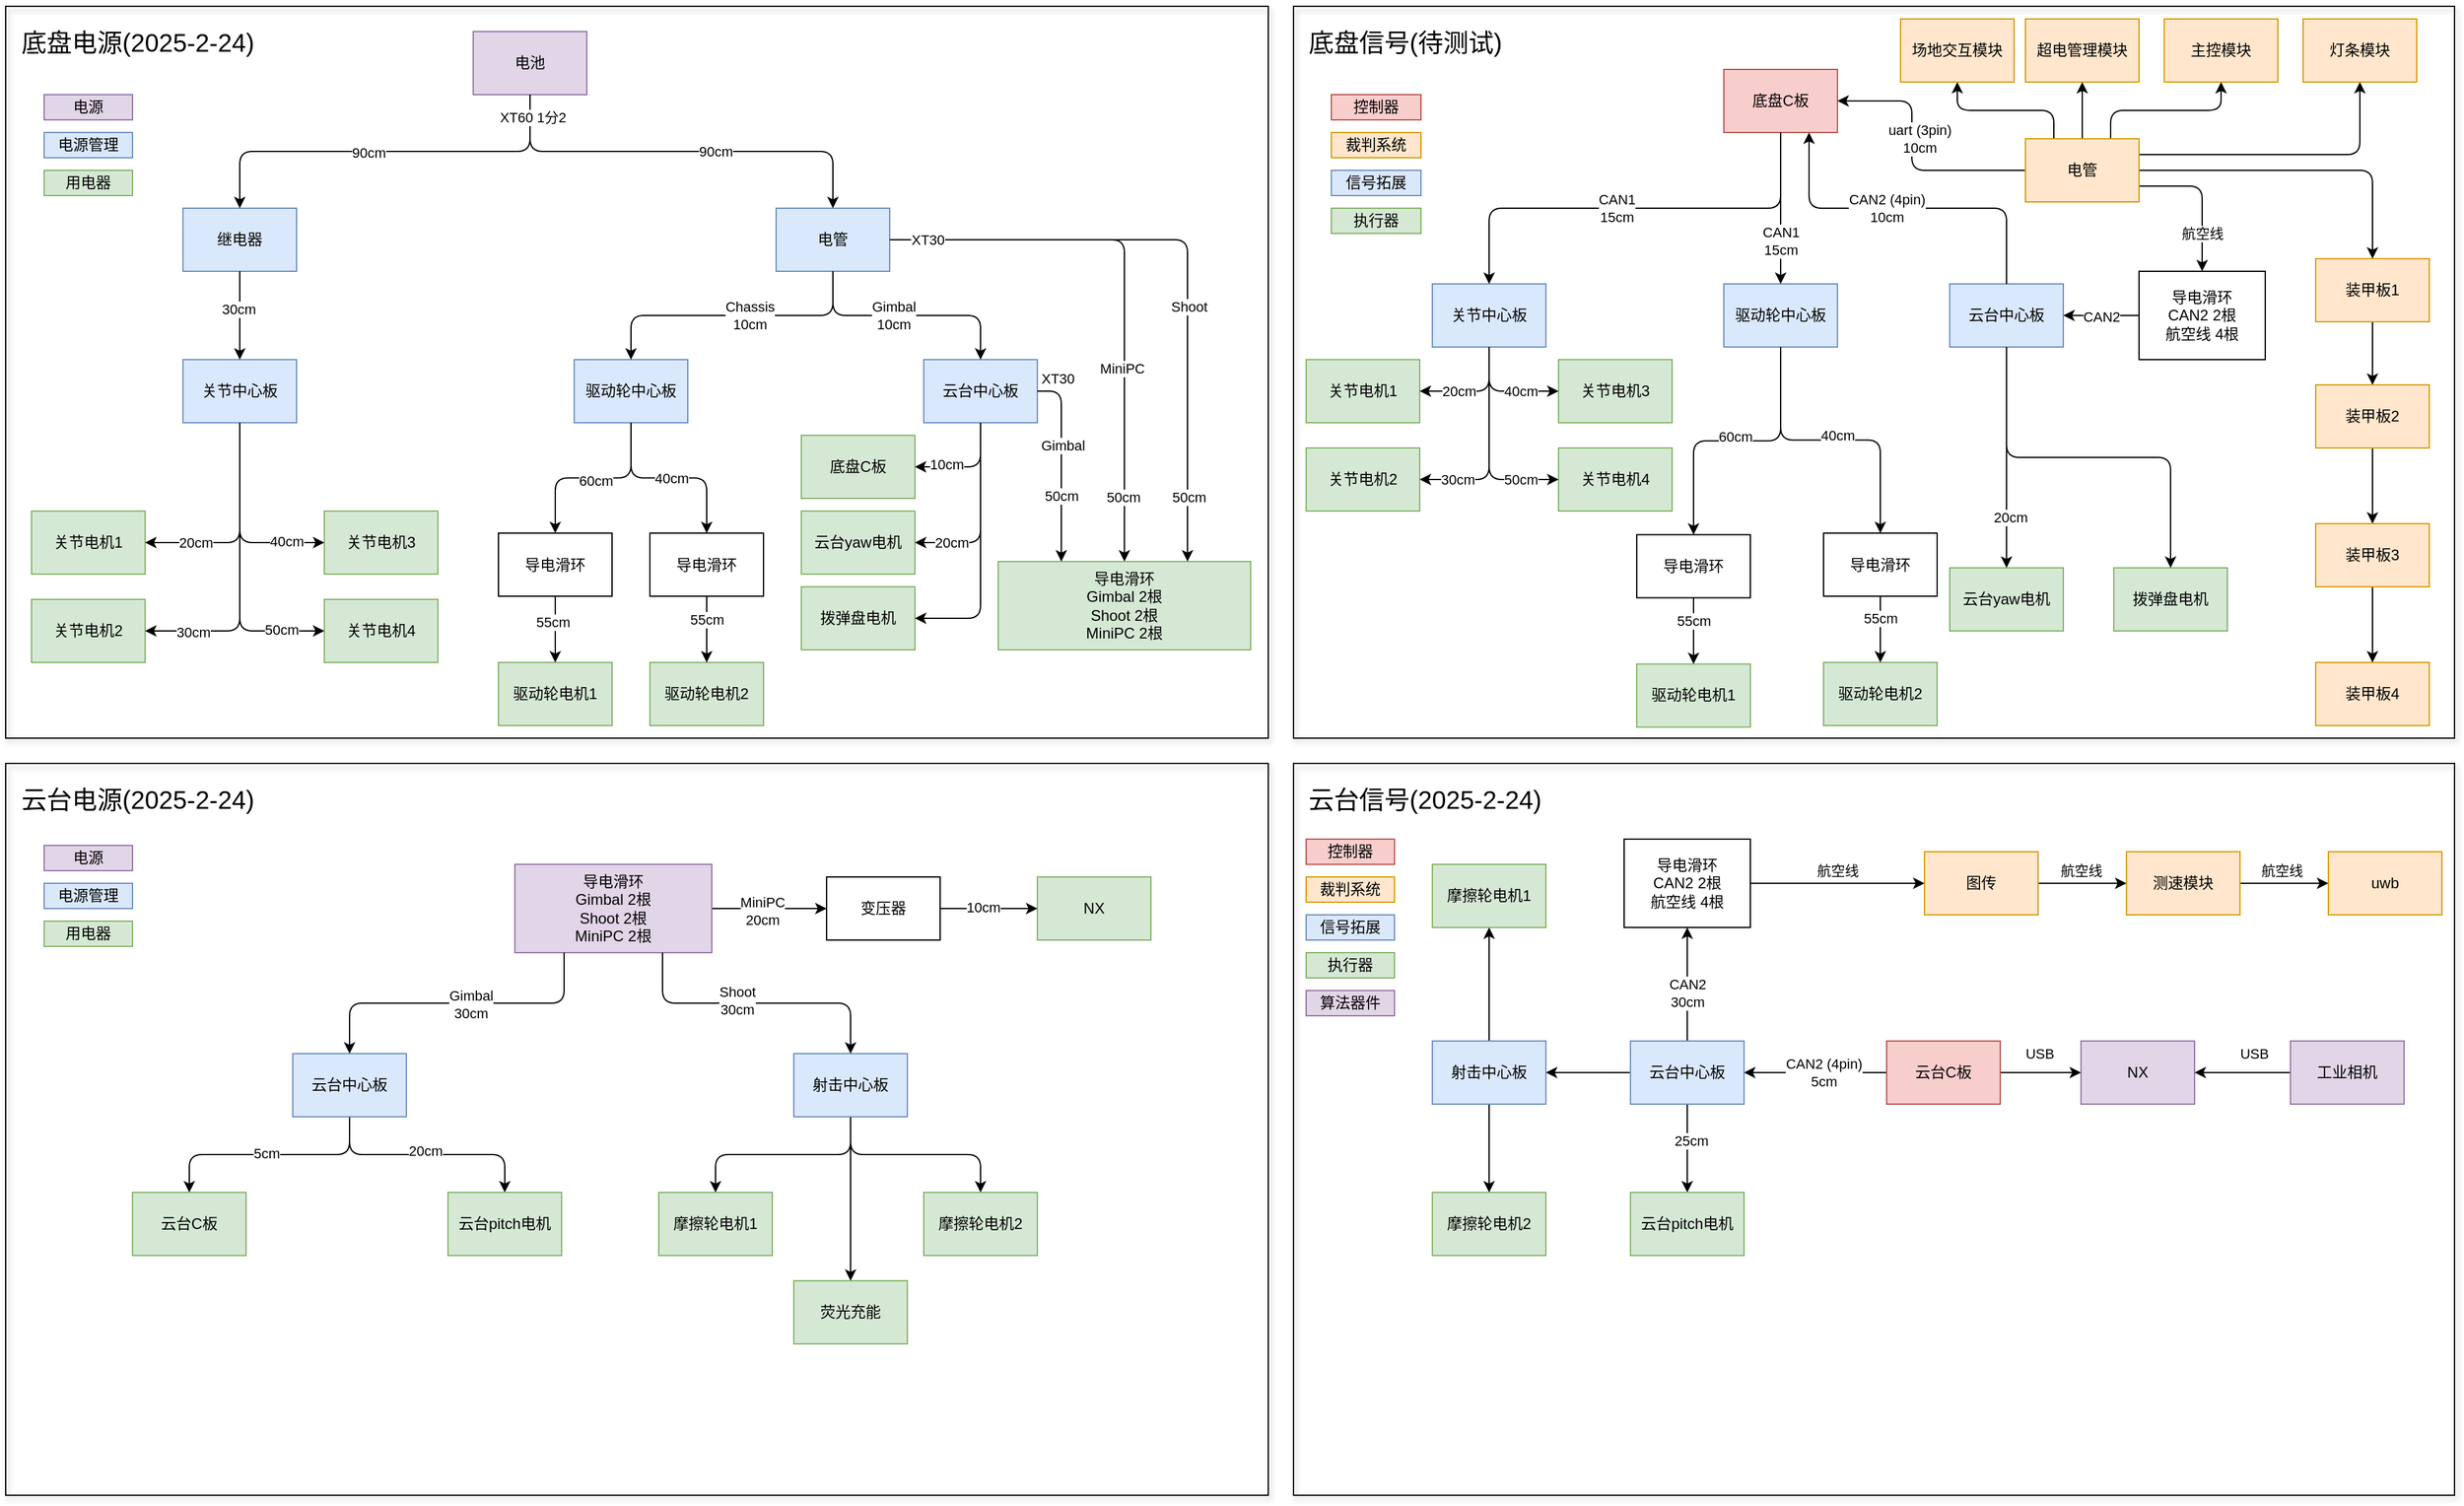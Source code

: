 <mxfile>
    <diagram id="yh5MF3q4cRe4A--OJmBd" name="第 1 页">
        <mxGraphModel dx="2412" dy="1230" grid="1" gridSize="10" guides="1" tooltips="1" connect="1" arrows="1" fold="1" page="1" pageScale="1" pageWidth="827" pageHeight="1169" math="0" shadow="0">
            <root>
                <mxCell id="0"/>
                <mxCell id="1" parent="0"/>
                <mxCell id="14" value="底盘电源(2025-2-24)" style="rounded=0;whiteSpace=wrap;html=1;fillColor=none;align=left;verticalAlign=top;fontSize=20;spacingLeft=10;spacingTop=10;shadow=1;glass=0;" vertex="1" parent="1">
                    <mxGeometry x="9.5" y="10" width="1000.5" height="580" as="geometry"/>
                </mxCell>
                <mxCell id="2" value="电池" style="rounded=0;whiteSpace=wrap;html=1;fillColor=#e1d5e7;strokeColor=#9673a6;" parent="1" vertex="1">
                    <mxGeometry x="380" y="30" width="90" height="50" as="geometry"/>
                </mxCell>
                <mxCell id="3" value="继电器" style="rounded=0;whiteSpace=wrap;html=1;fillColor=#dae8fc;strokeColor=#6c8ebf;" parent="1" vertex="1">
                    <mxGeometry x="150" y="170" width="90" height="50" as="geometry"/>
                </mxCell>
                <mxCell id="88" style="edgeStyle=orthogonalEdgeStyle;html=1;exitX=1;exitY=0.5;exitDx=0;exitDy=0;entryX=0.5;entryY=0;entryDx=0;entryDy=0;" edge="1" parent="1" source="4" target="15">
                    <mxGeometry relative="1" as="geometry"/>
                </mxCell>
                <mxCell id="89" value="MiniPC" style="edgeLabel;html=1;align=center;verticalAlign=middle;resizable=0;points=[];" vertex="1" connectable="0" parent="88">
                    <mxGeometry x="0.307" y="-2" relative="1" as="geometry">
                        <mxPoint as="offset"/>
                    </mxGeometry>
                </mxCell>
                <mxCell id="212" value="50cm" style="edgeLabel;html=1;align=center;verticalAlign=middle;resizable=0;points=[];" vertex="1" connectable="0" parent="88">
                    <mxGeometry x="0.496" y="-1" relative="1" as="geometry">
                        <mxPoint y="60" as="offset"/>
                    </mxGeometry>
                </mxCell>
                <mxCell id="4" value="电管" style="rounded=0;whiteSpace=wrap;html=1;fillColor=#dae8fc;strokeColor=#6c8ebf;" parent="1" vertex="1">
                    <mxGeometry x="620" y="170" width="90" height="50" as="geometry"/>
                </mxCell>
                <mxCell id="5" value="&lt;div style=&quot;text-align: center;&quot;&gt;&lt;span style=&quot;background-color: transparent; text-align: start;&quot;&gt;&lt;font color=&quot;#000000&quot;&gt;关节&lt;/font&gt;&lt;/span&gt;&lt;span style=&quot;background-color: transparent; text-wrap: nowrap; font-family: monospace; font-size: 0px; text-align: start;&quot;&gt;%3CmxGraphModel%3E%3Croot%3E%3CmxCell%20id%3D%220%22%2F%3E%3CmxCell%20id%3D%221%22%20parent%3D%220%22%2F%3E%3CmxCell%20id%3D%222%22%20value%3D%22%E7%BB%A7%E7%94%B5%E5%99%A8%22%20style%3D%22rounded%3D0%3BwhiteSpace%3Dwrap%3Bhtml%3D1%3B%22%20vertex%3D%221%22%20parent%3D%221%22%3E%3CmxGeometry%20x%3D%22155%22%20y%3D%22260%22%20width%3D%2290%22%20height%3D%2250%22%20as%3D%22geometry%22%2F%3E%3C%2FmxCell%3E%3C%2Froot%3E%3C%2FmxGraphModel%3E&lt;/span&gt;&lt;span style=&quot;background-color: transparent;&quot;&gt;中心板&lt;/span&gt;&lt;/div&gt;" style="rounded=0;whiteSpace=wrap;html=1;fillColor=#dae8fc;strokeColor=#6c8ebf;" parent="1" vertex="1">
                    <mxGeometry x="150" y="290" width="90" height="50" as="geometry"/>
                </mxCell>
                <mxCell id="6" value="&lt;div style=&quot;text-align: center;&quot;&gt;&lt;span style=&quot;background-color: transparent; text-align: start;&quot;&gt;&lt;font color=&quot;#000000&quot;&gt;驱动轮&lt;/font&gt;&lt;/span&gt;&lt;span style=&quot;background-color: transparent; text-wrap: nowrap; font-family: monospace; font-size: 0px; text-align: start;&quot;&gt;%3CmxGraphModel%3E%3Croot%3E%3CmxCell%20id%3D%220%22%2F%3E%3CmxCell%20id%3D%221%22%20parent%3D%220%22%2F%3E%3CmxCell%20id%3D%222%22%20value%3D%22%E7%BB%A7%E7%94%B5%E5%99%A8%22%20style%3D%22rounded%3D0%3BwhiteSpace%3Dwrap%3Bhtml%3D1%3B%22%20vertex%3D%221%22%20parent%3D%221%22%3E%3CmxGeometry%20x%3D%22155%22%20y%3D%22260%22%20width%3D%2290%22%20height%3D%2250%22%20as%3D%22geometry%22%2F%3E%3C%2FmxCell%3E%3C%2Froot%3E%3C%2FmxGraphModel%3E&lt;/span&gt;&lt;span style=&quot;background-color: transparent;&quot;&gt;中心板&lt;/span&gt;&lt;/div&gt;" style="rounded=0;whiteSpace=wrap;html=1;fillColor=#dae8fc;strokeColor=#6c8ebf;" parent="1" vertex="1">
                    <mxGeometry x="460" y="290" width="90" height="50" as="geometry"/>
                </mxCell>
                <mxCell id="7" value="&lt;div style=&quot;text-align: center;&quot;&gt;&lt;span style=&quot;background-color: transparent; text-align: start;&quot;&gt;&lt;font color=&quot;#000000&quot;&gt;云台&lt;/font&gt;&lt;/span&gt;&lt;span style=&quot;background-color: transparent; text-wrap: nowrap; font-family: monospace; font-size: 0px; text-align: start;&quot;&gt;%3CmxGraphModel%3E%3Croot%3E%3CmxCell%20id%3D%220%22%2F%3E%3CmxCell%20id%3D%221%22%20parent%3D%220%22%2F%3E%3CmxCell%20id%3D%222%22%20value%3D%22%E7%BB%A7%E7%94%B5%E5%99%A8%22%20style%3D%22rounded%3D0%3BwhiteSpace%3Dwrap%3Bhtml%3D1%3B%22%20vertex%3D%221%22%20parent%3D%221%22%3E%3CmxGeometry%20x%3D%22155%22%20y%3D%22260%22%20width%3D%2290%22%20height%3D%2250%22%20as%3D%22geometry%22%2F%3E%3C%2FmxCell%3E%3C%2Froot%3E%3C%2FmxGraphModel%&lt;/span&gt;&lt;span style=&quot;background-color: transparent;&quot;&gt;中心板&lt;/span&gt;&lt;/div&gt;" style="rounded=0;whiteSpace=wrap;html=1;fillColor=#dae8fc;strokeColor=#6c8ebf;" parent="1" vertex="1">
                    <mxGeometry x="737" y="290" width="90" height="50" as="geometry"/>
                </mxCell>
                <mxCell id="8" value="关节电机1" style="rounded=0;whiteSpace=wrap;html=1;fillColor=#d5e8d4;strokeColor=#82b366;" parent="1" vertex="1">
                    <mxGeometry x="30" y="410" width="90" height="50" as="geometry"/>
                </mxCell>
                <mxCell id="9" value="关节电机2" style="rounded=0;whiteSpace=wrap;html=1;fillColor=#d5e8d4;strokeColor=#82b366;" parent="1" vertex="1">
                    <mxGeometry x="30" y="480" width="90" height="50" as="geometry"/>
                </mxCell>
                <mxCell id="10" value="关节电机3" style="rounded=0;whiteSpace=wrap;html=1;fillColor=#d5e8d4;strokeColor=#82b366;" parent="1" vertex="1">
                    <mxGeometry x="262" y="410" width="90" height="50" as="geometry"/>
                </mxCell>
                <mxCell id="11" value="关节电机4" style="rounded=0;whiteSpace=wrap;html=1;fillColor=#d5e8d4;strokeColor=#82b366;" parent="1" vertex="1">
                    <mxGeometry x="262" y="480" width="90" height="50" as="geometry"/>
                </mxCell>
                <mxCell id="12" value="驱动轮电机1" style="rounded=0;whiteSpace=wrap;html=1;fillColor=#d5e8d4;strokeColor=#82b366;" parent="1" vertex="1">
                    <mxGeometry x="400" y="530" width="90" height="50" as="geometry"/>
                </mxCell>
                <mxCell id="13" value="驱动轮电机2" style="rounded=0;whiteSpace=wrap;html=1;fillColor=#d5e8d4;strokeColor=#82b366;" parent="1" vertex="1">
                    <mxGeometry x="520" y="530" width="90" height="50" as="geometry"/>
                </mxCell>
                <mxCell id="15" value="&lt;span style=&quot;color: rgb(0, 0, 0);&quot;&gt;导电滑环&lt;/span&gt;&lt;div style=&quot;scrollbar-color: light-dark(#e2e2e2, #4b4b4b)&lt;br/&gt;&#x9;&#x9;&#x9;&#x9;&#x9;light-dark(#fbfbfb, var(--dark-panel-color));&quot;&gt;Gimbal 2根&lt;/div&gt;&lt;div style=&quot;scrollbar-color: light-dark(#e2e2e2, #4b4b4b)&lt;br/&gt;&#x9;&#x9;&#x9;&#x9;&#x9;light-dark(#fbfbfb, var(--dark-panel-color));&quot;&gt;Shoot 2根&lt;/div&gt;&lt;div style=&quot;scrollbar-color: light-dark(#e2e2e2, #4b4b4b)&lt;br/&gt;&#x9;&#x9;&#x9;&#x9;&#x9;light-dark(#fbfbfb, var(--dark-panel-color));&quot;&gt;MiniPC 2根&lt;/div&gt;" style="rounded=0;whiteSpace=wrap;html=1;fillColor=#d5e8d4;strokeColor=#82b366;" vertex="1" parent="1">
                    <mxGeometry x="796" y="450" width="200" height="70" as="geometry"/>
                </mxCell>
                <mxCell id="16" value="拨弹盘电机" style="rounded=0;whiteSpace=wrap;html=1;fillColor=#d5e8d4;strokeColor=#82b366;" vertex="1" parent="1">
                    <mxGeometry x="640" y="470" width="90" height="50" as="geometry"/>
                </mxCell>
                <mxCell id="17" value="云台yaw电机" style="rounded=0;whiteSpace=wrap;html=1;fillColor=#d5e8d4;strokeColor=#82b366;" vertex="1" parent="1">
                    <mxGeometry x="640" y="410" width="90" height="50" as="geometry"/>
                </mxCell>
                <mxCell id="18" value="" style="endArrow=classic;html=1;exitX=0.5;exitY=1;exitDx=0;exitDy=0;entryX=0.5;entryY=0;entryDx=0;entryDy=0;edgeStyle=orthogonalEdgeStyle;" edge="1" parent="1" source="2" target="3">
                    <mxGeometry width="50" height="50" relative="1" as="geometry">
                        <mxPoint x="-10" y="250" as="sourcePoint"/>
                        <mxPoint x="40" y="200" as="targetPoint"/>
                    </mxGeometry>
                </mxCell>
                <mxCell id="209" value="90cm" style="edgeLabel;html=1;align=center;verticalAlign=middle;resizable=0;points=[];" vertex="1" connectable="0" parent="18">
                    <mxGeometry x="0.081" y="1" relative="1" as="geometry">
                        <mxPoint as="offset"/>
                    </mxGeometry>
                </mxCell>
                <mxCell id="19" value="" style="endArrow=classic;html=1;exitX=0.5;exitY=1;exitDx=0;exitDy=0;entryX=0.5;entryY=0;entryDx=0;entryDy=0;edgeStyle=orthogonalEdgeStyle;" edge="1" parent="1" source="2" target="4">
                    <mxGeometry width="50" height="50" relative="1" as="geometry">
                        <mxPoint x="407" y="115" as="sourcePoint"/>
                        <mxPoint x="335" y="150" as="targetPoint"/>
                    </mxGeometry>
                </mxCell>
                <mxCell id="188" value="XT60 1分2" style="edgeLabel;html=1;align=center;verticalAlign=middle;resizable=0;points=[];" vertex="1" connectable="0" parent="19">
                    <mxGeometry x="-0.894" y="2" relative="1" as="geometry">
                        <mxPoint as="offset"/>
                    </mxGeometry>
                </mxCell>
                <mxCell id="208" value="90cm" style="edgeLabel;html=1;align=center;verticalAlign=middle;resizable=0;points=[];" vertex="1" connectable="0" parent="19">
                    <mxGeometry x="0.163" relative="1" as="geometry">
                        <mxPoint as="offset"/>
                    </mxGeometry>
                </mxCell>
                <mxCell id="22" value="" style="endArrow=classic;html=1;exitX=0.5;exitY=1;exitDx=0;exitDy=0;" edge="1" parent="1" source="3" target="5">
                    <mxGeometry width="50" height="50" relative="1" as="geometry">
                        <mxPoint x="230" y="290" as="sourcePoint"/>
                        <mxPoint x="280" y="240" as="targetPoint"/>
                    </mxGeometry>
                </mxCell>
                <mxCell id="210" value="30cm" style="edgeLabel;html=1;align=center;verticalAlign=middle;resizable=0;points=[];" vertex="1" connectable="0" parent="22">
                    <mxGeometry x="-0.159" y="-1" relative="1" as="geometry">
                        <mxPoint as="offset"/>
                    </mxGeometry>
                </mxCell>
                <mxCell id="23" value="" style="endArrow=classic;html=1;exitX=0.5;exitY=1;exitDx=0;exitDy=0;edgeStyle=orthogonalEdgeStyle;entryX=1;entryY=0.5;entryDx=0;entryDy=0;" edge="1" parent="1" source="5" target="8">
                    <mxGeometry width="50" height="50" relative="1" as="geometry">
                        <mxPoint x="190" y="380" as="sourcePoint"/>
                        <mxPoint x="190" y="460" as="targetPoint"/>
                    </mxGeometry>
                </mxCell>
                <mxCell id="214" value="20cm" style="edgeLabel;html=1;align=center;verticalAlign=middle;resizable=0;points=[];" vertex="1" connectable="0" parent="23">
                    <mxGeometry x="0.533" relative="1" as="geometry">
                        <mxPoint as="offset"/>
                    </mxGeometry>
                </mxCell>
                <mxCell id="24" value="" style="endArrow=classic;html=1;exitX=0.5;exitY=1;exitDx=0;exitDy=0;edgeStyle=orthogonalEdgeStyle;entryX=1;entryY=0.5;entryDx=0;entryDy=0;" edge="1" parent="1" source="5" target="9">
                    <mxGeometry width="50" height="50" relative="1" as="geometry">
                        <mxPoint x="215" y="495" as="sourcePoint"/>
                        <mxPoint x="140" y="580" as="targetPoint"/>
                    </mxGeometry>
                </mxCell>
                <mxCell id="215" value="30cm" style="edgeLabel;html=1;align=center;verticalAlign=middle;resizable=0;points=[];" vertex="1" connectable="0" parent="24">
                    <mxGeometry x="0.685" y="1" relative="1" as="geometry">
                        <mxPoint as="offset"/>
                    </mxGeometry>
                </mxCell>
                <mxCell id="25" value="" style="endArrow=classic;html=1;exitX=0.5;exitY=1;exitDx=0;exitDy=0;edgeStyle=orthogonalEdgeStyle;entryX=0;entryY=0.5;entryDx=0;entryDy=0;" edge="1" parent="1" source="5" target="10">
                    <mxGeometry width="50" height="50" relative="1" as="geometry">
                        <mxPoint x="205" y="360" as="sourcePoint"/>
                        <mxPoint x="130" y="445" as="targetPoint"/>
                    </mxGeometry>
                </mxCell>
                <mxCell id="216" value="40cm" style="edgeLabel;html=1;align=center;verticalAlign=middle;resizable=0;points=[];" vertex="1" connectable="0" parent="25">
                    <mxGeometry x="0.629" y="1" relative="1" as="geometry">
                        <mxPoint as="offset"/>
                    </mxGeometry>
                </mxCell>
                <mxCell id="26" value="" style="endArrow=classic;html=1;exitX=0.5;exitY=1;exitDx=0;exitDy=0;edgeStyle=orthogonalEdgeStyle;entryX=0;entryY=0.5;entryDx=0;entryDy=0;" edge="1" parent="1" source="5" target="11">
                    <mxGeometry width="50" height="50" relative="1" as="geometry">
                        <mxPoint x="215" y="370" as="sourcePoint"/>
                        <mxPoint x="140" y="455" as="targetPoint"/>
                    </mxGeometry>
                </mxCell>
                <mxCell id="217" value="50cm" style="edgeLabel;html=1;align=center;verticalAlign=middle;resizable=0;points=[];" vertex="1" connectable="0" parent="26">
                    <mxGeometry x="0.707" y="1" relative="1" as="geometry">
                        <mxPoint as="offset"/>
                    </mxGeometry>
                </mxCell>
                <mxCell id="27" value="" style="endArrow=classic;html=1;exitX=0.5;exitY=1;exitDx=0;exitDy=0;entryX=0.5;entryY=0;entryDx=0;entryDy=0;edgeStyle=orthogonalEdgeStyle;" edge="1" parent="1" source="4" target="6">
                    <mxGeometry width="50" height="50" relative="1" as="geometry">
                        <mxPoint x="205" y="230" as="sourcePoint"/>
                        <mxPoint x="205" y="310" as="targetPoint"/>
                    </mxGeometry>
                </mxCell>
                <mxCell id="31" value="Chassis&lt;div&gt;10cm&lt;/div&gt;" style="edgeLabel;html=1;align=center;verticalAlign=middle;resizable=0;points=[];" vertex="1" connectable="0" parent="27">
                    <mxGeometry x="-0.117" relative="1" as="geometry">
                        <mxPoint as="offset"/>
                    </mxGeometry>
                </mxCell>
                <mxCell id="28" value="" style="endArrow=classic;html=1;exitX=0.5;exitY=1;exitDx=0;exitDy=0;entryX=0.5;entryY=0;entryDx=0;entryDy=0;edgeStyle=orthogonalEdgeStyle;" edge="1" parent="1" source="4" target="7">
                    <mxGeometry width="50" height="50" relative="1" as="geometry">
                        <mxPoint x="605" y="230" as="sourcePoint"/>
                        <mxPoint x="515" y="300" as="targetPoint"/>
                    </mxGeometry>
                </mxCell>
                <mxCell id="32" value="Gimbal&lt;div&gt;10cm&lt;/div&gt;" style="edgeLabel;html=1;align=center;verticalAlign=middle;resizable=0;points=[];" vertex="1" connectable="0" parent="28">
                    <mxGeometry x="-0.113" relative="1" as="geometry">
                        <mxPoint as="offset"/>
                    </mxGeometry>
                </mxCell>
                <mxCell id="29" value="" style="endArrow=classic;html=1;exitX=0.5;exitY=1;exitDx=0;exitDy=0;entryX=0.5;entryY=0;entryDx=0;entryDy=0;edgeStyle=orthogonalEdgeStyle;" edge="1" parent="1" source="6" target="220">
                    <mxGeometry width="50" height="50" relative="1" as="geometry">
                        <mxPoint x="560" y="390" as="sourcePoint"/>
                        <mxPoint x="610" y="340" as="targetPoint"/>
                    </mxGeometry>
                </mxCell>
                <mxCell id="229" value="60cm" style="edgeLabel;html=1;align=center;verticalAlign=middle;resizable=0;points=[];" vertex="1" connectable="0" parent="29">
                    <mxGeometry x="-0.023" y="2" relative="1" as="geometry">
                        <mxPoint as="offset"/>
                    </mxGeometry>
                </mxCell>
                <mxCell id="30" value="" style="endArrow=classic;html=1;exitX=0.5;exitY=1;exitDx=0;exitDy=0;entryX=0.5;entryY=0;entryDx=0;entryDy=0;edgeStyle=orthogonalEdgeStyle;" edge="1" parent="1" source="6" target="222">
                    <mxGeometry width="50" height="50" relative="1" as="geometry">
                        <mxPoint x="515" y="350" as="sourcePoint"/>
                        <mxPoint x="455" y="410" as="targetPoint"/>
                    </mxGeometry>
                </mxCell>
                <mxCell id="228" value="40cm" style="edgeLabel;html=1;align=center;verticalAlign=middle;resizable=0;points=[];" vertex="1" connectable="0" parent="30">
                    <mxGeometry x="0.024" relative="1" as="geometry">
                        <mxPoint as="offset"/>
                    </mxGeometry>
                </mxCell>
                <mxCell id="33" value="底盘C板" style="rounded=0;whiteSpace=wrap;html=1;fillColor=#d5e8d4;strokeColor=#82b366;" vertex="1" parent="1">
                    <mxGeometry x="640" y="350" width="90" height="50" as="geometry"/>
                </mxCell>
                <mxCell id="34" value="" style="endArrow=classic;html=1;exitX=0.5;exitY=1;exitDx=0;exitDy=0;edgeStyle=orthogonalEdgeStyle;entryX=1;entryY=0.5;entryDx=0;entryDy=0;" edge="1" parent="1" source="7" target="17">
                    <mxGeometry width="50" height="50" relative="1" as="geometry">
                        <mxPoint x="205" y="360" as="sourcePoint"/>
                        <mxPoint x="272" y="515" as="targetPoint"/>
                    </mxGeometry>
                </mxCell>
                <mxCell id="231" value="20cm" style="edgeLabel;html=1;align=center;verticalAlign=middle;resizable=0;points=[];" vertex="1" connectable="0" parent="34">
                    <mxGeometry x="0.605" relative="1" as="geometry">
                        <mxPoint as="offset"/>
                    </mxGeometry>
                </mxCell>
                <mxCell id="35" value="" style="endArrow=classic;html=1;exitX=0.5;exitY=1;exitDx=0;exitDy=0;edgeStyle=orthogonalEdgeStyle;entryX=1;entryY=0.5;entryDx=0;entryDy=0;" edge="1" parent="1" source="7" target="16">
                    <mxGeometry width="50" height="50" relative="1" as="geometry">
                        <mxPoint x="792" y="350" as="sourcePoint"/>
                        <mxPoint x="740" y="445" as="targetPoint"/>
                    </mxGeometry>
                </mxCell>
                <mxCell id="36" value="" style="endArrow=classic;html=1;exitX=0.5;exitY=1;exitDx=0;exitDy=0;edgeStyle=orthogonalEdgeStyle;entryX=1;entryY=0.5;entryDx=0;entryDy=0;" edge="1" parent="1" source="7" target="33">
                    <mxGeometry width="50" height="50" relative="1" as="geometry">
                        <mxPoint x="802" y="360" as="sourcePoint"/>
                        <mxPoint x="750" y="455" as="targetPoint"/>
                    </mxGeometry>
                </mxCell>
                <mxCell id="218" value="10cm" style="edgeLabel;html=1;align=center;verticalAlign=middle;resizable=0;points=[];" vertex="1" connectable="0" parent="36">
                    <mxGeometry x="0.439" y="-2" relative="1" as="geometry">
                        <mxPoint as="offset"/>
                    </mxGeometry>
                </mxCell>
                <mxCell id="40" value="" style="endArrow=classic;html=1;exitX=1;exitY=0.5;exitDx=0;exitDy=0;edgeStyle=orthogonalEdgeStyle;entryX=0.25;entryY=0;entryDx=0;entryDy=0;" edge="1" parent="1" source="7" target="15">
                    <mxGeometry width="50" height="50" relative="1" as="geometry">
                        <mxPoint x="792" y="350" as="sourcePoint"/>
                        <mxPoint x="740" y="385" as="targetPoint"/>
                    </mxGeometry>
                </mxCell>
                <mxCell id="83" value="Gimbal" style="edgeLabel;html=1;align=center;verticalAlign=middle;resizable=0;points=[];" vertex="1" connectable="0" parent="40">
                    <mxGeometry x="0.175" y="1" relative="1" as="geometry">
                        <mxPoint y="-29" as="offset"/>
                    </mxGeometry>
                </mxCell>
                <mxCell id="213" value="50cm" style="edgeLabel;html=1;align=center;verticalAlign=middle;resizable=0;points=[];" vertex="1" connectable="0" parent="40">
                    <mxGeometry x="0.321" relative="1" as="geometry">
                        <mxPoint as="offset"/>
                    </mxGeometry>
                </mxCell>
                <mxCell id="250" value="XT30" style="edgeLabel;html=1;align=center;verticalAlign=middle;resizable=0;points=[];" vertex="1" connectable="0" parent="40">
                    <mxGeometry x="-0.632" relative="1" as="geometry">
                        <mxPoint x="-3" y="-20" as="offset"/>
                    </mxGeometry>
                </mxCell>
                <mxCell id="42" value="云台电源&lt;span style=&quot;color: rgb(0, 0, 0);&quot;&gt;(2025-2-24)&lt;/span&gt;" style="rounded=0;whiteSpace=wrap;html=1;fillColor=none;align=left;verticalAlign=top;fontSize=20;spacingLeft=10;spacingTop=10;shadow=1;glass=0;" vertex="1" parent="1">
                    <mxGeometry x="9.5" y="610" width="1000.5" height="580" as="geometry"/>
                </mxCell>
                <mxCell id="43" value="底盘信号(待测试)" style="rounded=0;whiteSpace=wrap;html=1;fillColor=none;align=left;verticalAlign=top;fontSize=20;spacingLeft=10;spacingTop=10;shadow=1;glass=0;" vertex="1" parent="1">
                    <mxGeometry x="1030" y="10" width="920" height="580" as="geometry"/>
                </mxCell>
                <mxCell id="44" value="底盘C板" style="rounded=0;whiteSpace=wrap;html=1;fillColor=#f8cecc;strokeColor=#b85450;" vertex="1" parent="1">
                    <mxGeometry x="1371" y="60" width="90" height="50" as="geometry"/>
                </mxCell>
                <mxCell id="45" value="&lt;div style=&quot;text-align: center;&quot;&gt;&lt;span style=&quot;background-color: transparent; text-align: start;&quot;&gt;&lt;font color=&quot;#000000&quot;&gt;关节&lt;/font&gt;&lt;/span&gt;&lt;span style=&quot;background-color: transparent; text-wrap: nowrap; font-family: monospace; font-size: 0px; text-align: start;&quot;&gt;%3CmxGraphModel%3E%3Croot%3E%3CmxCell%20id%3D%220%22%2F%3E%3CmxCell%20id%3D%221%22%20parent%3D%220%22%2F%3E%3CmxCell%20id%3D%222%22%20value%3D%22%E7%BB%A7%E7%94%B5%E5%99%A8%22%20style%3D%22rounded%3D0%3BwhiteSpace%3Dwrap%3Bhtml%3D1%3B%22%20vertex%3D%221%22%20parent%3D%221%22%3E%3CmxGeometry%20x%3D%22155%22%20y%3D%22260%22%20width%3D%2290%22%20height%3D%2250%22%20as%3D%22geometry%22%2F%3E%3C%2FmxCell%3E%3C%2Froot%3E%3C%2FmxGraphModel%3E&lt;/span&gt;&lt;span style=&quot;background-color: transparent;&quot;&gt;中心板&lt;/span&gt;&lt;/div&gt;" style="rounded=0;whiteSpace=wrap;html=1;fillColor=#dae8fc;strokeColor=#6c8ebf;" vertex="1" parent="1">
                    <mxGeometry x="1140" y="230" width="90" height="50" as="geometry"/>
                </mxCell>
                <mxCell id="46" value="&lt;div style=&quot;text-align: center;&quot;&gt;&lt;span style=&quot;background-color: transparent; text-align: start;&quot;&gt;&lt;font color=&quot;#000000&quot;&gt;驱动轮&lt;/font&gt;&lt;/span&gt;&lt;span style=&quot;background-color: transparent; text-wrap: nowrap; font-family: monospace; font-size: 0px; text-align: start;&quot;&gt;%3CmxGraphModel%3E%3Croot%3E%3CmxCell%20id%3D%220%22%2F%3E%3CmxCell%20id%3D%221%22%20parent%3D%220%22%2F%3E%3CmxCell%20id%3D%222%22%20value%3D%22%E7%BB%A7%E7%94%B5%E5%99%A8%22%20style%3D%22rounded%3D0%3BwhiteSpace%3Dwrap%3Bhtml%3D1%3B%22%20vertex%3D%221%22%20parent%3D%221%22%3E%3CmxGeometry%20x%3D%22155%22%20y%3D%22260%22%20width%3D%2290%22%20height%3D%2250%22%20as%3D%22geometry%22%2F%3E%3C%2FmxCell%3E%3C%2Froot%3E%3C%2FmxGraphModel%3E&lt;/span&gt;&lt;span style=&quot;background-color: transparent;&quot;&gt;中心板&lt;/span&gt;&lt;/div&gt;" style="rounded=0;whiteSpace=wrap;html=1;fillColor=#dae8fc;strokeColor=#6c8ebf;" vertex="1" parent="1">
                    <mxGeometry x="1371" y="230" width="90" height="50" as="geometry"/>
                </mxCell>
                <mxCell id="47" value="&lt;div style=&quot;text-align: center;&quot;&gt;&lt;span style=&quot;background-color: transparent; text-align: start;&quot;&gt;&lt;font color=&quot;#000000&quot;&gt;云台&lt;/font&gt;&lt;/span&gt;&lt;span style=&quot;background-color: transparent; text-wrap: nowrap; font-family: monospace; font-size: 0px; text-align: start;&quot;&gt;%3CmxGraphModel%3E%3Croot%3E%3CmxCell%20id%3D%220%22%2F%3E%3CmxCell%20id%3D%221%22%20parent%3D%220%22%2F%3E%3CmxCell%20id%3D%222%22%20value%3D%22%E7%BB%A7%E7%94%B5%E5%99%A8%22%20style%3D%22rounded%3D0%3BwhiteSpace%3Dwrap%3Bhtml%3D1%3B%22%20vertex%3D%221%22%20parent%3D%221%22%3E%3CmxGeometry%20x%3D%22155%22%20y%3D%22260%22%20width%3D%2290%22%20height%3D%2250%22%20as%3D%22geometry%22%2F%3E%3C%2FmxCell%3E%3C%2Froot%3E%3C%2FmxGraphModel%&lt;/span&gt;&lt;span style=&quot;background-color: transparent;&quot;&gt;中心板&lt;/span&gt;&lt;/div&gt;" style="rounded=0;whiteSpace=wrap;html=1;fillColor=#dae8fc;strokeColor=#6c8ebf;" vertex="1" parent="1">
                    <mxGeometry x="1550" y="230" width="90" height="50" as="geometry"/>
                </mxCell>
                <mxCell id="48" value="关节电机1" style="rounded=0;whiteSpace=wrap;html=1;fillColor=#d5e8d4;strokeColor=#82b366;" vertex="1" parent="1">
                    <mxGeometry x="1040" y="290" width="90" height="50" as="geometry"/>
                </mxCell>
                <mxCell id="49" value="关节电机2" style="rounded=0;whiteSpace=wrap;html=1;fillColor=#d5e8d4;strokeColor=#82b366;" vertex="1" parent="1">
                    <mxGeometry x="1040" y="360" width="90" height="50" as="geometry"/>
                </mxCell>
                <mxCell id="50" value="关节电机3" style="rounded=0;whiteSpace=wrap;html=1;fillColor=#d5e8d4;strokeColor=#82b366;" vertex="1" parent="1">
                    <mxGeometry x="1240" y="290" width="90" height="50" as="geometry"/>
                </mxCell>
                <mxCell id="51" value="关节电机4" style="rounded=0;whiteSpace=wrap;html=1;fillColor=#d5e8d4;strokeColor=#82b366;" vertex="1" parent="1">
                    <mxGeometry x="1240" y="360" width="90" height="50" as="geometry"/>
                </mxCell>
                <mxCell id="52" value="驱动轮电机1" style="rounded=0;whiteSpace=wrap;html=1;fillColor=#d5e8d4;strokeColor=#82b366;" vertex="1" parent="1">
                    <mxGeometry x="1302" y="531.25" width="90" height="50" as="geometry"/>
                </mxCell>
                <mxCell id="53" value="驱动轮电机2" style="rounded=0;whiteSpace=wrap;html=1;fillColor=#d5e8d4;strokeColor=#82b366;" vertex="1" parent="1">
                    <mxGeometry x="1450" y="530" width="90" height="50" as="geometry"/>
                </mxCell>
                <mxCell id="164" style="edgeStyle=none;html=1;exitX=0;exitY=0.5;exitDx=0;exitDy=0;entryX=1;entryY=0.5;entryDx=0;entryDy=0;" edge="1" parent="1" source="54" target="47">
                    <mxGeometry relative="1" as="geometry"/>
                </mxCell>
                <mxCell id="247" value="CAN2" style="edgeLabel;html=1;align=center;verticalAlign=middle;resizable=0;points=[];" vertex="1" connectable="0" parent="164">
                    <mxGeometry x="0.021" y="1" relative="1" as="geometry">
                        <mxPoint as="offset"/>
                    </mxGeometry>
                </mxCell>
                <mxCell id="54" value="导电滑环&lt;div&gt;CAN2 2根&lt;/div&gt;&lt;div&gt;航空线 4根&lt;/div&gt;" style="rounded=0;whiteSpace=wrap;html=1;" vertex="1" parent="1">
                    <mxGeometry x="1700" y="220" width="100" height="70" as="geometry"/>
                </mxCell>
                <mxCell id="55" value="拨弹盘电机" style="rounded=0;whiteSpace=wrap;html=1;fillColor=#d5e8d4;strokeColor=#82b366;" vertex="1" parent="1">
                    <mxGeometry x="1680" y="455" width="90" height="50" as="geometry"/>
                </mxCell>
                <mxCell id="56" value="云台yaw电机" style="rounded=0;whiteSpace=wrap;html=1;fillColor=#d5e8d4;strokeColor=#82b366;" vertex="1" parent="1">
                    <mxGeometry x="1550" y="455" width="90" height="50" as="geometry"/>
                </mxCell>
                <mxCell id="58" value="" style="endArrow=classic;html=1;exitX=0.5;exitY=1;exitDx=0;exitDy=0;entryX=0.5;entryY=0;entryDx=0;entryDy=0;edgeStyle=orthogonalEdgeStyle;" edge="1" parent="1" source="44" target="45">
                    <mxGeometry width="50" height="50" relative="1" as="geometry">
                        <mxPoint x="1490" y="160" as="sourcePoint"/>
                        <mxPoint x="1540" y="110" as="targetPoint"/>
                    </mxGeometry>
                </mxCell>
                <mxCell id="76" value="CAN1&lt;div&gt;15cm&lt;/div&gt;" style="edgeLabel;html=1;align=center;verticalAlign=middle;resizable=0;points=[];" vertex="1" connectable="0" parent="58">
                    <mxGeometry x="-0.126" y="-1" relative="1" as="geometry">
                        <mxPoint x="-37" y="1" as="offset"/>
                    </mxGeometry>
                </mxCell>
                <mxCell id="67" value="" style="endArrow=classic;html=1;exitX=0.5;exitY=1;exitDx=0;exitDy=0;entryX=1;entryY=0.5;entryDx=0;entryDy=0;edgeStyle=orthogonalEdgeStyle;" edge="1" parent="1" source="45" target="48">
                    <mxGeometry width="50" height="50" relative="1" as="geometry">
                        <mxPoint x="1525" y="100" as="sourcePoint"/>
                        <mxPoint x="1366" y="210" as="targetPoint"/>
                    </mxGeometry>
                </mxCell>
                <mxCell id="236" value="20cm" style="edgeLabel;html=1;align=center;verticalAlign=middle;resizable=0;points=[];" vertex="1" connectable="0" parent="67">
                    <mxGeometry x="0.808" y="2" relative="1" as="geometry">
                        <mxPoint x="22" y="-2" as="offset"/>
                    </mxGeometry>
                </mxCell>
                <mxCell id="68" value="" style="endArrow=classic;html=1;exitX=0.5;exitY=1;exitDx=0;exitDy=0;entryX=1;entryY=0.5;entryDx=0;entryDy=0;edgeStyle=orthogonalEdgeStyle;" edge="1" parent="1" source="45" target="49">
                    <mxGeometry width="50" height="50" relative="1" as="geometry">
                        <mxPoint x="1366" y="260" as="sourcePoint"/>
                        <mxPoint x="1179" y="435" as="targetPoint"/>
                    </mxGeometry>
                </mxCell>
                <mxCell id="237" value="30cm" style="edgeLabel;html=1;align=center;verticalAlign=middle;resizable=0;points=[];" vertex="1" connectable="0" parent="68">
                    <mxGeometry x="0.772" relative="1" as="geometry">
                        <mxPoint x="12" as="offset"/>
                    </mxGeometry>
                </mxCell>
                <mxCell id="69" value="" style="endArrow=classic;html=1;exitX=0.5;exitY=1;exitDx=0;exitDy=0;entryX=0;entryY=0.5;entryDx=0;entryDy=0;edgeStyle=orthogonalEdgeStyle;" edge="1" parent="1" source="45" target="50">
                    <mxGeometry width="50" height="50" relative="1" as="geometry">
                        <mxPoint x="1376" y="270" as="sourcePoint"/>
                        <mxPoint x="1189" y="445" as="targetPoint"/>
                    </mxGeometry>
                </mxCell>
                <mxCell id="238" value="40cm" style="edgeLabel;html=1;align=center;verticalAlign=middle;resizable=0;points=[];" vertex="1" connectable="0" parent="69">
                    <mxGeometry x="0.783" y="-1" relative="1" as="geometry">
                        <mxPoint x="-20" y="-1" as="offset"/>
                    </mxGeometry>
                </mxCell>
                <mxCell id="70" value="" style="endArrow=classic;html=1;exitX=0.5;exitY=1;exitDx=0;exitDy=0;entryX=0;entryY=0.5;entryDx=0;entryDy=0;edgeStyle=orthogonalEdgeStyle;" edge="1" parent="1" source="45" target="51">
                    <mxGeometry width="50" height="50" relative="1" as="geometry">
                        <mxPoint x="1386" y="280" as="sourcePoint"/>
                        <mxPoint x="1199" y="455" as="targetPoint"/>
                    </mxGeometry>
                </mxCell>
                <mxCell id="239" value="50cm" style="edgeLabel;html=1;align=center;verticalAlign=middle;resizable=0;points=[];" vertex="1" connectable="0" parent="70">
                    <mxGeometry x="0.84" y="-1" relative="1" as="geometry">
                        <mxPoint x="-17" y="-1" as="offset"/>
                    </mxGeometry>
                </mxCell>
                <mxCell id="71" value="" style="endArrow=classic;html=1;exitX=0.5;exitY=1;exitDx=0;exitDy=0;entryX=0.5;entryY=0;entryDx=0;entryDy=0;edgeStyle=orthogonalEdgeStyle;" edge="1" parent="1" source="234" target="52">
                    <mxGeometry width="50" height="50" relative="1" as="geometry">
                        <mxPoint x="1640" y="370" as="sourcePoint"/>
                        <mxPoint x="1690" y="320" as="targetPoint"/>
                    </mxGeometry>
                </mxCell>
                <mxCell id="242" value="55cm" style="edgeLabel;html=1;align=center;verticalAlign=middle;resizable=0;points=[];" vertex="1" connectable="0" parent="71">
                    <mxGeometry x="0.051" y="1" relative="1" as="geometry">
                        <mxPoint x="-1" y="-10" as="offset"/>
                    </mxGeometry>
                </mxCell>
                <mxCell id="72" value="" style="endArrow=classic;html=1;exitX=0.5;exitY=1;exitDx=0;exitDy=0;entryX=0.5;entryY=0;entryDx=0;entryDy=0;edgeStyle=orthogonalEdgeStyle;" edge="1" parent="1" source="240" target="53">
                    <mxGeometry width="50" height="50" relative="1" as="geometry">
                        <mxPoint x="1580" y="340" as="sourcePoint"/>
                        <mxPoint x="1630" y="290" as="targetPoint"/>
                    </mxGeometry>
                </mxCell>
                <mxCell id="243" value="55cm" style="edgeLabel;html=1;align=center;verticalAlign=middle;resizable=0;points=[];" vertex="1" connectable="0" parent="72">
                    <mxGeometry x="0.109" y="1" relative="1" as="geometry">
                        <mxPoint x="-1" y="-12" as="offset"/>
                    </mxGeometry>
                </mxCell>
                <mxCell id="74" value="" style="endArrow=classic;html=1;exitX=0.5;exitY=1;exitDx=0;exitDy=0;entryX=0.5;entryY=0;entryDx=0;entryDy=0;edgeStyle=orthogonalEdgeStyle;" edge="1" parent="1" source="47" target="56">
                    <mxGeometry width="50" height="50" relative="1" as="geometry">
                        <mxPoint x="1775" y="260" as="sourcePoint"/>
                        <mxPoint x="1775" y="370" as="targetPoint"/>
                    </mxGeometry>
                </mxCell>
                <mxCell id="246" value="20cm" style="edgeLabel;html=1;align=center;verticalAlign=middle;resizable=0;points=[];" vertex="1" connectable="0" parent="74">
                    <mxGeometry x="0.539" y="3" relative="1" as="geometry">
                        <mxPoint as="offset"/>
                    </mxGeometry>
                </mxCell>
                <mxCell id="75" value="" style="endArrow=classic;html=1;exitX=0.5;exitY=1;exitDx=0;exitDy=0;entryX=0.5;entryY=0;entryDx=0;entryDy=0;edgeStyle=orthogonalEdgeStyle;" edge="1" parent="1" source="47" target="55">
                    <mxGeometry width="50" height="50" relative="1" as="geometry">
                        <mxPoint x="1775" y="420" as="sourcePoint"/>
                        <mxPoint x="1715" y="470" as="targetPoint"/>
                    </mxGeometry>
                </mxCell>
                <mxCell id="78" value="" style="endArrow=none;html=1;exitX=0.75;exitY=1;exitDx=0;exitDy=0;entryX=0.5;entryY=0;entryDx=0;entryDy=0;edgeStyle=orthogonalEdgeStyle;startArrow=classic;startFill=1;endFill=0;" edge="1" parent="1" source="44" target="47">
                    <mxGeometry width="50" height="50" relative="1" as="geometry">
                        <mxPoint x="1385" y="110" as="sourcePoint"/>
                        <mxPoint x="1525" y="210" as="targetPoint"/>
                    </mxGeometry>
                </mxCell>
                <mxCell id="79" value="CAN2 (4pin)&lt;div&gt;10cm&lt;/div&gt;" style="edgeLabel;html=1;align=center;verticalAlign=middle;resizable=0;points=[];" vertex="1" connectable="0" parent="78">
                    <mxGeometry x="-0.144" y="4" relative="1" as="geometry">
                        <mxPoint x="3" y="4" as="offset"/>
                    </mxGeometry>
                </mxCell>
                <mxCell id="59" value="" style="endArrow=classic;html=1;exitX=0.5;exitY=1;exitDx=0;exitDy=0;entryX=0.5;entryY=0;entryDx=0;entryDy=0;edgeStyle=orthogonalEdgeStyle;" edge="1" parent="1" source="44" target="46">
                    <mxGeometry width="50" height="50" relative="1" as="geometry">
                        <mxPoint x="1514.58" y="140" as="sourcePoint"/>
                        <mxPoint x="1514.58" y="230" as="targetPoint"/>
                    </mxGeometry>
                </mxCell>
                <mxCell id="77" value="CAN1&lt;div&gt;15cm&lt;/div&gt;" style="edgeLabel;html=1;align=center;verticalAlign=middle;resizable=0;points=[];" vertex="1" connectable="0" parent="59">
                    <mxGeometry x="-0.144" y="4" relative="1" as="geometry">
                        <mxPoint x="-4" y="34" as="offset"/>
                    </mxGeometry>
                </mxCell>
                <mxCell id="85" value="" style="endArrow=classic;html=1;exitX=1;exitY=0.5;exitDx=0;exitDy=0;edgeStyle=orthogonalEdgeStyle;entryX=0.75;entryY=0;entryDx=0;entryDy=0;" edge="1" parent="1" source="4" target="15">
                    <mxGeometry width="50" height="50" relative="1" as="geometry">
                        <mxPoint x="837" y="325" as="sourcePoint"/>
                        <mxPoint x="850" y="460" as="targetPoint"/>
                    </mxGeometry>
                </mxCell>
                <mxCell id="86" value="Shoot" style="edgeLabel;html=1;align=center;verticalAlign=middle;resizable=0;points=[];" vertex="1" connectable="0" parent="85">
                    <mxGeometry x="0.175" y="1" relative="1" as="geometry">
                        <mxPoint as="offset"/>
                    </mxGeometry>
                </mxCell>
                <mxCell id="211" value="50cm" style="edgeLabel;html=1;align=center;verticalAlign=middle;resizable=0;points=[];" vertex="1" connectable="0" parent="85">
                    <mxGeometry x="0.535" y="1" relative="1" as="geometry">
                        <mxPoint y="63" as="offset"/>
                    </mxGeometry>
                </mxCell>
                <mxCell id="249" value="XT30" style="edgeLabel;html=1;align=center;verticalAlign=middle;resizable=0;points=[];" vertex="1" connectable="0" parent="85">
                    <mxGeometry x="-0.88" relative="1" as="geometry">
                        <mxPoint as="offset"/>
                    </mxGeometry>
                </mxCell>
                <mxCell id="91" style="edgeStyle=orthogonalEdgeStyle;html=1;exitX=0;exitY=0.5;exitDx=0;exitDy=0;entryX=1;entryY=0.5;entryDx=0;entryDy=0;" edge="1" parent="1" source="90" target="44">
                    <mxGeometry relative="1" as="geometry">
                        <mxPoint x="1620" y="155" as="sourcePoint"/>
                        <mxPoint x="1471" y="85" as="targetPoint"/>
                        <Array as="points">
                            <mxPoint x="1610" y="140"/>
                            <mxPoint x="1520" y="140"/>
                            <mxPoint x="1520" y="85"/>
                        </Array>
                    </mxGeometry>
                </mxCell>
                <mxCell id="92" value="uart (3pin)&lt;div&gt;10cm&lt;/div&gt;" style="edgeLabel;html=1;align=center;verticalAlign=middle;resizable=0;points=[];" vertex="1" connectable="0" parent="91">
                    <mxGeometry x="-0.288" y="2" relative="1" as="geometry">
                        <mxPoint x="-12" y="-27" as="offset"/>
                    </mxGeometry>
                </mxCell>
                <mxCell id="166" style="edgeStyle=orthogonalEdgeStyle;html=1;exitX=1;exitY=0.75;exitDx=0;exitDy=0;entryX=0.5;entryY=0;entryDx=0;entryDy=0;" edge="1" parent="1" source="90" target="54">
                    <mxGeometry relative="1" as="geometry"/>
                </mxCell>
                <mxCell id="167" value="航空线" style="edgeLabel;html=1;align=center;verticalAlign=middle;resizable=0;points=[];" vertex="1" connectable="0" parent="166">
                    <mxGeometry x="0.317" relative="1" as="geometry">
                        <mxPoint y="10" as="offset"/>
                    </mxGeometry>
                </mxCell>
                <mxCell id="198" style="edgeStyle=orthogonalEdgeStyle;html=1;exitX=0.25;exitY=0;exitDx=0;exitDy=0;entryX=0.5;entryY=1;entryDx=0;entryDy=0;" edge="1" parent="1" source="90" target="194">
                    <mxGeometry relative="1" as="geometry"/>
                </mxCell>
                <mxCell id="199" style="edgeStyle=none;html=1;exitX=0.5;exitY=0;exitDx=0;exitDy=0;entryX=0.5;entryY=1;entryDx=0;entryDy=0;" edge="1" parent="1" source="90" target="196">
                    <mxGeometry relative="1" as="geometry"/>
                </mxCell>
                <mxCell id="200" style="edgeStyle=orthogonalEdgeStyle;html=1;exitX=0.75;exitY=0;exitDx=0;exitDy=0;entryX=0.5;entryY=1;entryDx=0;entryDy=0;" edge="1" parent="1" source="90" target="195">
                    <mxGeometry relative="1" as="geometry"/>
                </mxCell>
                <mxCell id="206" style="edgeStyle=orthogonalEdgeStyle;html=1;exitX=1;exitY=0.5;exitDx=0;exitDy=0;entryX=0.5;entryY=0;entryDx=0;entryDy=0;" edge="1" parent="1" source="90" target="190">
                    <mxGeometry relative="1" as="geometry">
                        <Array as="points">
                            <mxPoint x="1885" y="140"/>
                        </Array>
                    </mxGeometry>
                </mxCell>
                <mxCell id="207" style="edgeStyle=orthogonalEdgeStyle;html=1;exitX=1;exitY=0.25;exitDx=0;exitDy=0;entryX=0.5;entryY=1;entryDx=0;entryDy=0;" edge="1" parent="1" source="90" target="197">
                    <mxGeometry relative="1" as="geometry"/>
                </mxCell>
                <mxCell id="90" value="电管" style="rounded=0;whiteSpace=wrap;html=1;fillColor=#ffe6cc;strokeColor=#d79b00;" vertex="1" parent="1">
                    <mxGeometry x="1610" y="115" width="90" height="50" as="geometry"/>
                </mxCell>
                <mxCell id="102" style="edgeStyle=none;html=1;exitX=1;exitY=0.5;exitDx=0;exitDy=0;entryX=0;entryY=0.5;entryDx=0;entryDy=0;" edge="1" parent="1" source="95" target="232">
                    <mxGeometry relative="1" as="geometry"/>
                </mxCell>
                <mxCell id="110" value="MiniPC&lt;div&gt;20cm&lt;/div&gt;" style="edgeLabel;html=1;align=center;verticalAlign=middle;resizable=0;points=[];" vertex="1" connectable="0" parent="102">
                    <mxGeometry x="-0.131" y="-2" relative="1" as="geometry">
                        <mxPoint as="offset"/>
                    </mxGeometry>
                </mxCell>
                <mxCell id="95" value="导电滑环&lt;div&gt;Gimbal 2根&lt;/div&gt;&lt;div&gt;Shoot 2根&lt;/div&gt;&lt;div&gt;MiniPC 2根&lt;/div&gt;" style="rounded=0;whiteSpace=wrap;html=1;fillColor=#e1d5e7;strokeColor=#9673a6;" vertex="1" parent="1">
                    <mxGeometry x="413" y="690" width="156" height="70" as="geometry"/>
                </mxCell>
                <mxCell id="111" style="edgeStyle=orthogonalEdgeStyle;html=1;exitX=0.5;exitY=1;exitDx=0;exitDy=0;entryX=0.5;entryY=0;entryDx=0;entryDy=0;" edge="1" parent="1" source="96" target="103">
                    <mxGeometry relative="1" as="geometry"/>
                </mxCell>
                <mxCell id="252" value="5cm" style="edgeLabel;html=1;align=center;verticalAlign=middle;resizable=0;points=[];" vertex="1" connectable="0" parent="111">
                    <mxGeometry x="0.025" y="-1" relative="1" as="geometry">
                        <mxPoint as="offset"/>
                    </mxGeometry>
                </mxCell>
                <mxCell id="112" style="edgeStyle=orthogonalEdgeStyle;html=1;exitX=0.5;exitY=1;exitDx=0;exitDy=0;entryX=0.5;entryY=0;entryDx=0;entryDy=0;" edge="1" parent="1" source="96" target="106">
                    <mxGeometry relative="1" as="geometry"/>
                </mxCell>
                <mxCell id="255" value="20cm" style="edgeLabel;html=1;align=center;verticalAlign=middle;resizable=0;points=[];" vertex="1" connectable="0" parent="112">
                    <mxGeometry x="-0.023" y="3" relative="1" as="geometry">
                        <mxPoint as="offset"/>
                    </mxGeometry>
                </mxCell>
                <mxCell id="96" value="&lt;div style=&quot;text-align: center;&quot;&gt;&lt;span style=&quot;background-color: transparent; text-align: start;&quot;&gt;&lt;font color=&quot;#000000&quot;&gt;云台&lt;/font&gt;&lt;/span&gt;&lt;span style=&quot;background-color: transparent; text-wrap: nowrap; font-family: monospace; font-size: 0px; text-align: start;&quot;&gt;%3CmxGraphModel%3E%3Croot%3E%3CmxCell%20id%3D%220%22%2F%3E%3CmxCell%20id%3D%221%22%20parent%3D%220%22%2F%3E%3CmxCell%20id%3D%222%22%20value%3D%22%E7%BB%A7%E7%94%B5%E5%99%A8%22%20style%3D%22rounded%3D0%3BwhiteSpace%3Dwrap%3Bhtml%3D1%3B%22%20vertex%3D%221%22%20parent%3D%221%22%3E%3CmxGeometry%20x%3D%22155%22%20y%3D%22260%22%20width%3D%2290%22%20height%3D%2250%22%20as%3D%22geometry%22%2F%3E%3C%2FmxCell%3E%3C%2Froot%3E%3C%2FmxGraphModel%3E&lt;/span&gt;&lt;span style=&quot;background-color: transparent;&quot;&gt;中心板&lt;/span&gt;&lt;/div&gt;" style="rounded=0;whiteSpace=wrap;html=1;fillColor=#dae8fc;strokeColor=#6c8ebf;" vertex="1" parent="1">
                    <mxGeometry x="237" y="840" width="90" height="50" as="geometry"/>
                </mxCell>
                <mxCell id="113" style="edgeStyle=orthogonalEdgeStyle;html=1;exitX=0.5;exitY=1;exitDx=0;exitDy=0;entryX=0.5;entryY=0;entryDx=0;entryDy=0;" edge="1" parent="1" source="97" target="104">
                    <mxGeometry relative="1" as="geometry"/>
                </mxCell>
                <mxCell id="114" style="edgeStyle=orthogonalEdgeStyle;html=1;exitX=0.5;exitY=1;exitDx=0;exitDy=0;entryX=0.5;entryY=0;entryDx=0;entryDy=0;" edge="1" parent="1" source="97" target="105">
                    <mxGeometry relative="1" as="geometry"/>
                </mxCell>
                <mxCell id="115" style="edgeStyle=orthogonalEdgeStyle;html=1;exitX=0.5;exitY=1;exitDx=0;exitDy=0;entryX=0.5;entryY=0;entryDx=0;entryDy=0;" edge="1" parent="1" source="97" target="107">
                    <mxGeometry relative="1" as="geometry"/>
                </mxCell>
                <mxCell id="97" value="&lt;div style=&quot;text-align: start;&quot;&gt;&lt;span style=&quot;background-color: transparent;&quot;&gt;射击中心板&lt;/span&gt;&lt;/div&gt;" style="rounded=0;whiteSpace=wrap;html=1;fillColor=#dae8fc;strokeColor=#6c8ebf;" vertex="1" parent="1">
                    <mxGeometry x="634" y="840" width="90" height="50" as="geometry"/>
                </mxCell>
                <mxCell id="98" value="" style="endArrow=classic;html=1;exitX=0.25;exitY=1;exitDx=0;exitDy=0;entryX=0.5;entryY=0;entryDx=0;entryDy=0;edgeStyle=orthogonalEdgeStyle;" edge="1" parent="1" source="95" target="96">
                    <mxGeometry width="50" height="50" relative="1" as="geometry">
                        <mxPoint x="487" y="930" as="sourcePoint"/>
                        <mxPoint x="537" y="880" as="targetPoint"/>
                    </mxGeometry>
                </mxCell>
                <mxCell id="108" value="Gimbal&lt;div&gt;30cm&lt;/div&gt;" style="edgeLabel;html=1;align=center;verticalAlign=middle;resizable=0;points=[];" vertex="1" connectable="0" parent="98">
                    <mxGeometry x="-0.09" y="1" relative="1" as="geometry">
                        <mxPoint as="offset"/>
                    </mxGeometry>
                </mxCell>
                <mxCell id="99" value="" style="endArrow=classic;html=1;exitX=0.75;exitY=1;exitDx=0;exitDy=0;entryX=0.5;entryY=0;entryDx=0;entryDy=0;edgeStyle=orthogonalEdgeStyle;" edge="1" parent="1" source="95" target="97">
                    <mxGeometry width="50" height="50" relative="1" as="geometry">
                        <mxPoint x="506" y="770" as="sourcePoint"/>
                        <mxPoint x="432" y="850" as="targetPoint"/>
                    </mxGeometry>
                </mxCell>
                <mxCell id="109" value="Shoot&lt;div&gt;30cm&lt;/div&gt;" style="edgeLabel;html=1;align=center;verticalAlign=middle;resizable=0;points=[];" vertex="1" connectable="0" parent="99">
                    <mxGeometry x="-0.138" y="2" relative="1" as="geometry">
                        <mxPoint as="offset"/>
                    </mxGeometry>
                </mxCell>
                <mxCell id="101" value="NX" style="rounded=0;whiteSpace=wrap;html=1;fillColor=#d5e8d4;strokeColor=#82b366;" vertex="1" parent="1">
                    <mxGeometry x="827" y="700" width="90" height="50" as="geometry"/>
                </mxCell>
                <mxCell id="103" value="云台C板" style="rounded=0;whiteSpace=wrap;html=1;fillColor=#d5e8d4;strokeColor=#82b366;" vertex="1" parent="1">
                    <mxGeometry x="110" y="950" width="90" height="50" as="geometry"/>
                </mxCell>
                <mxCell id="104" value="摩擦轮电机1" style="rounded=0;whiteSpace=wrap;html=1;fillColor=#d5e8d4;strokeColor=#82b366;" vertex="1" parent="1">
                    <mxGeometry x="527" y="950" width="90" height="50" as="geometry"/>
                </mxCell>
                <mxCell id="105" value="摩擦轮电机2&lt;span style=&quot;font-family: monospace; font-size: 0px; text-align: start; text-wrap: nowrap;&quot;&gt;%3CmxGraphModel%3E%3Croot%3E%3CmxCell%20id%3D%220%22%2F%3E%3CmxCell%20id%3D%221%22%20parent%3D%220%22%2F%3E%3CmxCell%20id%3D%222%22%20value%3D%22%E6%91%A9%E6%93%A6%E8%BD%AE%E7%94%B5%E6%9C%BA1%22%20style%3D%22rounded%3D0%3BwhiteSpace%3Dwrap%3Bhtml%3D1%3B%22%20vertex%3D%221%22%20parent%3D%221%22%3E%3CmxGeometry%20x%3D%22530%22%20y%3D%22880%22%20width%3D%2290%22%20height%3D%2250%22%20as%3D%22geometry%22%2F%3E%3C%2FmxCell%3E%3C%2Froot%3E%3C%2FmxGraphModel%3E&lt;/span&gt;" style="rounded=0;whiteSpace=wrap;html=1;fillColor=#d5e8d4;strokeColor=#82b366;" vertex="1" parent="1">
                    <mxGeometry x="737" y="950" width="90" height="50" as="geometry"/>
                </mxCell>
                <mxCell id="106" value="云台pitch电机" style="rounded=0;whiteSpace=wrap;html=1;fillColor=#d5e8d4;strokeColor=#82b366;" vertex="1" parent="1">
                    <mxGeometry x="360" y="950" width="90" height="50" as="geometry"/>
                </mxCell>
                <mxCell id="107" value="荧光充能" style="rounded=0;whiteSpace=wrap;html=1;fillColor=#d5e8d4;strokeColor=#82b366;" vertex="1" parent="1">
                    <mxGeometry x="634" y="1020" width="90" height="50" as="geometry"/>
                </mxCell>
                <mxCell id="116" value="云台信号&lt;span style=&quot;color: rgb(0, 0, 0);&quot;&gt;(2025-2-24)&lt;/span&gt;" style="rounded=0;whiteSpace=wrap;html=1;fillColor=none;align=left;verticalAlign=top;fontSize=20;spacingLeft=10;spacingTop=10;shadow=1;glass=0;" vertex="1" parent="1">
                    <mxGeometry x="1030" y="610" width="920" height="580" as="geometry"/>
                </mxCell>
                <mxCell id="133" style="edgeStyle=none;html=1;exitX=1;exitY=0.5;exitDx=0;exitDy=0;entryX=0;entryY=0.5;entryDx=0;entryDy=0;" edge="1" parent="1" source="117" target="128">
                    <mxGeometry relative="1" as="geometry"/>
                </mxCell>
                <mxCell id="134" value="航空线" style="edgeLabel;html=1;align=center;verticalAlign=middle;resizable=0;points=[];" vertex="1" connectable="0" parent="133">
                    <mxGeometry x="-0.038" y="-2" relative="1" as="geometry">
                        <mxPoint x="2" y="-12" as="offset"/>
                    </mxGeometry>
                </mxCell>
                <mxCell id="117" value="&lt;span style=&quot;color: rgb(0, 0, 0);&quot;&gt;导电滑环&lt;/span&gt;&lt;div style=&quot;scrollbar-color: light-dark(#e2e2e2, #4b4b4b)&lt;br/&gt;&#x9;&#x9;&#x9;&#x9;&#x9;light-dark(#fbfbfb, var(--dark-panel-color));&quot;&gt;CAN2 2根&lt;/div&gt;&lt;div style=&quot;scrollbar-color: light-dark(#e2e2e2, #4b4b4b)&lt;br/&gt;&#x9;&#x9;&#x9;&#x9;&#x9;light-dark(#fbfbfb, var(--dark-panel-color));&quot;&gt;航空线 4根&lt;/div&gt;" style="rounded=0;whiteSpace=wrap;html=1;" vertex="1" parent="1">
                    <mxGeometry x="1292" y="670" width="100" height="70" as="geometry"/>
                </mxCell>
                <mxCell id="118" value="NX" style="rounded=0;whiteSpace=wrap;html=1;fillColor=#e1d5e7;strokeColor=#9673a6;" vertex="1" parent="1">
                    <mxGeometry x="1654" y="830" width="90" height="50" as="geometry"/>
                </mxCell>
                <mxCell id="153" style="edgeStyle=none;html=1;exitX=0;exitY=0.5;exitDx=0;exitDy=0;entryX=1;entryY=0.5;entryDx=0;entryDy=0;" edge="1" parent="1" source="119" target="120">
                    <mxGeometry relative="1" as="geometry"/>
                </mxCell>
                <mxCell id="160" value="CAN2 (4pin)&lt;div&gt;5cm&lt;/div&gt;" style="edgeLabel;html=1;align=center;verticalAlign=middle;resizable=0;points=[];" vertex="1" connectable="0" parent="153">
                    <mxGeometry x="-0.111" y="1" relative="1" as="geometry">
                        <mxPoint y="-1" as="offset"/>
                    </mxGeometry>
                </mxCell>
                <mxCell id="155" style="edgeStyle=none;html=1;exitX=1;exitY=0.5;exitDx=0;exitDy=0;entryX=0;entryY=0.5;entryDx=0;entryDy=0;" edge="1" parent="1" source="119" target="118">
                    <mxGeometry relative="1" as="geometry"/>
                </mxCell>
                <mxCell id="159" value="USB" style="edgeLabel;html=1;align=center;verticalAlign=middle;resizable=0;points=[];" vertex="1" connectable="0" parent="155">
                    <mxGeometry x="0.053" y="-2" relative="1" as="geometry">
                        <mxPoint x="-3" y="-17" as="offset"/>
                    </mxGeometry>
                </mxCell>
                <mxCell id="119" value="云台C板" style="rounded=0;whiteSpace=wrap;html=1;fillColor=#f8cecc;strokeColor=#b85450;" vertex="1" parent="1">
                    <mxGeometry x="1500" y="830" width="90" height="50" as="geometry"/>
                </mxCell>
                <mxCell id="146" style="edgeStyle=none;html=1;exitX=0.5;exitY=0;exitDx=0;exitDy=0;entryX=0.5;entryY=1;entryDx=0;entryDy=0;" edge="1" parent="1" source="120" target="117">
                    <mxGeometry relative="1" as="geometry"/>
                </mxCell>
                <mxCell id="161" value="CAN2&lt;div&gt;30cm&lt;/div&gt;" style="edgeLabel;html=1;align=center;verticalAlign=middle;resizable=0;points=[];" vertex="1" connectable="0" parent="146">
                    <mxGeometry x="-0.154" relative="1" as="geometry">
                        <mxPoint as="offset"/>
                    </mxGeometry>
                </mxCell>
                <mxCell id="154" style="edgeStyle=none;html=1;exitX=0;exitY=0.5;exitDx=0;exitDy=0;entryX=1;entryY=0.5;entryDx=0;entryDy=0;" edge="1" parent="1" source="120" target="121">
                    <mxGeometry relative="1" as="geometry"/>
                </mxCell>
                <mxCell id="157" style="edgeStyle=none;html=1;exitX=0.5;exitY=1;exitDx=0;exitDy=0;entryX=0.5;entryY=0;entryDx=0;entryDy=0;" edge="1" parent="1" source="120" target="125">
                    <mxGeometry relative="1" as="geometry"/>
                </mxCell>
                <mxCell id="257" value="25cm" style="edgeLabel;html=1;align=center;verticalAlign=middle;resizable=0;points=[];" vertex="1" connectable="0" parent="157">
                    <mxGeometry x="-0.176" y="3" relative="1" as="geometry">
                        <mxPoint as="offset"/>
                    </mxGeometry>
                </mxCell>
                <mxCell id="120" value="&lt;div style=&quot;text-align: center;&quot;&gt;&lt;span style=&quot;background-color: transparent; text-align: start;&quot;&gt;&lt;font color=&quot;#000000&quot;&gt;云台&lt;/font&gt;&lt;/span&gt;&lt;span style=&quot;background-color: transparent; text-wrap: nowrap; font-family: monospace; font-size: 0px; text-align: start;&quot;&gt;%3CmxGraphModel%3E%3Croot%3E%3CmxCell%20id%3D%220%22%2F%3E%3CmxCell%20id%3D%221%22%20parent%3D%220%22%2F%3E%3CmxCell%20id%3D%222%22%20value%3D%22%E7%BB%A7%E7%94%B5%E5%99%A8%22%20style%3D%22rounded%3D0%3BwhiteSpace%3Dwrap%3Bhtml%3D1%3B%22%20vertex%3D%221%22%20parent%3D%221%22%3E%3CmxGeometry%20x%3D%22155%22%20y%3D%22260%22%20width%3D%2290%22%20height%3D%2250%22%20as%3D%22geometry%22%2F%3E%3C%2FmxCell%3E%3C%2Froot%3E%3C%2FmxGraphModel%3E&lt;/span&gt;&lt;span style=&quot;background-color: transparent;&quot;&gt;中心板&lt;/span&gt;&lt;/div&gt;" style="rounded=0;whiteSpace=wrap;html=1;fillColor=#dae8fc;strokeColor=#6c8ebf;" vertex="1" parent="1">
                    <mxGeometry x="1297" y="830" width="90" height="50" as="geometry"/>
                </mxCell>
                <mxCell id="162" style="edgeStyle=none;html=1;exitX=0.5;exitY=0;exitDx=0;exitDy=0;entryX=0.5;entryY=1;entryDx=0;entryDy=0;" edge="1" parent="1" source="121" target="123">
                    <mxGeometry relative="1" as="geometry"/>
                </mxCell>
                <mxCell id="163" style="edgeStyle=none;html=1;exitX=0.5;exitY=1;exitDx=0;exitDy=0;entryX=0.5;entryY=0;entryDx=0;entryDy=0;" edge="1" parent="1" source="121" target="124">
                    <mxGeometry relative="1" as="geometry"/>
                </mxCell>
                <mxCell id="121" value="&lt;div style=&quot;text-align: start;&quot;&gt;&lt;span style=&quot;background-color: transparent;&quot;&gt;射击中心板&lt;/span&gt;&lt;/div&gt;" style="rounded=0;whiteSpace=wrap;html=1;fillColor=#dae8fc;strokeColor=#6c8ebf;" vertex="1" parent="1">
                    <mxGeometry x="1140" y="830" width="90" height="50" as="geometry"/>
                </mxCell>
                <mxCell id="123" value="摩擦轮电机1" style="rounded=0;whiteSpace=wrap;html=1;fillColor=#d5e8d4;strokeColor=#82b366;" vertex="1" parent="1">
                    <mxGeometry x="1140" y="690" width="90" height="50" as="geometry"/>
                </mxCell>
                <mxCell id="124" value="摩擦轮电机2&lt;span style=&quot;font-family: monospace; font-size: 0px; text-align: start; text-wrap: nowrap;&quot;&gt;%3CmxGraphModel%3E%3Croot%3E%3CmxCell%20id%3D%220%22%2F%3E%3CmxCell%20id%3D%221%22%20parent%3D%220%22%2F%3E%3CmxCell%20id%3D%222%22%20value%3D%22%E6%91%A9%E6%93%A6%E8%BD%AE%E7%94%B5%E6%9C%BA1%22%20style%3D%22rounded%3D0%3BwhiteSpace%3Dwrap%3Bhtml%3D1%3B%22%20vertex%3D%221%22%20parent%3D%221%22%3E%3CmxGeometry%20x%3D%22530%22%20y%3D%22880%22%20width%3D%2290%22%20height%3D%2250%22%20as%3D%22geometry%22%2F%3E%3C%2FmxCell%3E%3C%2Froot%3E%3C%2FmxGraphModel%3E&lt;/span&gt;" style="rounded=0;whiteSpace=wrap;html=1;fillColor=#d5e8d4;strokeColor=#82b366;" vertex="1" parent="1">
                    <mxGeometry x="1140" y="950" width="90" height="50" as="geometry"/>
                </mxCell>
                <mxCell id="125" value="云台pitch电机" style="rounded=0;whiteSpace=wrap;html=1;fillColor=#d5e8d4;strokeColor=#82b366;" vertex="1" parent="1">
                    <mxGeometry x="1297" y="950" width="90" height="50" as="geometry"/>
                </mxCell>
                <mxCell id="156" style="edgeStyle=none;html=1;exitX=0;exitY=0.5;exitDx=0;exitDy=0;entryX=1;entryY=0.5;entryDx=0;entryDy=0;" edge="1" parent="1" source="127" target="118">
                    <mxGeometry relative="1" as="geometry"/>
                </mxCell>
                <mxCell id="158" value="USB" style="edgeLabel;html=1;align=center;verticalAlign=middle;resizable=0;points=[];" vertex="1" connectable="0" parent="156">
                    <mxGeometry x="-0.228" y="2" relative="1" as="geometry">
                        <mxPoint y="-17" as="offset"/>
                    </mxGeometry>
                </mxCell>
                <mxCell id="127" value="工业相机" style="rounded=0;whiteSpace=wrap;html=1;fillColor=#e1d5e7;strokeColor=#9673a6;" vertex="1" parent="1">
                    <mxGeometry x="1820" y="830" width="90" height="50" as="geometry"/>
                </mxCell>
                <mxCell id="131" style="edgeStyle=none;html=1;exitX=1;exitY=0.5;exitDx=0;exitDy=0;entryX=0;entryY=0.5;entryDx=0;entryDy=0;" edge="1" parent="1" source="128" target="129">
                    <mxGeometry relative="1" as="geometry"/>
                </mxCell>
                <mxCell id="137" value="&lt;span style=&quot;color: rgb(0, 0, 0);&quot;&gt;航空线&lt;/span&gt;" style="edgeLabel;html=1;align=center;verticalAlign=middle;resizable=0;points=[];" vertex="1" connectable="0" parent="131">
                    <mxGeometry x="-0.094" y="2" relative="1" as="geometry">
                        <mxPoint x="2" y="-8" as="offset"/>
                    </mxGeometry>
                </mxCell>
                <mxCell id="128" value="图传" style="rounded=0;whiteSpace=wrap;html=1;fillColor=#ffe6cc;strokeColor=#d79b00;" vertex="1" parent="1">
                    <mxGeometry x="1530" y="680" width="90" height="50" as="geometry"/>
                </mxCell>
                <mxCell id="132" style="edgeStyle=none;html=1;exitX=1;exitY=0.5;exitDx=0;exitDy=0;" edge="1" parent="1" source="129" target="130">
                    <mxGeometry relative="1" as="geometry"/>
                </mxCell>
                <mxCell id="138" value="&lt;span style=&quot;color: rgb(0, 0, 0);&quot;&gt;航空线&lt;/span&gt;" style="edgeLabel;html=1;align=center;verticalAlign=middle;resizable=0;points=[];" vertex="1" connectable="0" parent="132">
                    <mxGeometry x="-0.054" y="-1" relative="1" as="geometry">
                        <mxPoint y="-11" as="offset"/>
                    </mxGeometry>
                </mxCell>
                <mxCell id="129" value="测速模块" style="rounded=0;whiteSpace=wrap;html=1;fillColor=#ffe6cc;strokeColor=#d79b00;" vertex="1" parent="1">
                    <mxGeometry x="1690" y="680" width="90" height="50" as="geometry"/>
                </mxCell>
                <mxCell id="130" value="uwb" style="rounded=0;whiteSpace=wrap;html=1;fillColor=#ffe6cc;strokeColor=#d79b00;" vertex="1" parent="1">
                    <mxGeometry x="1850" y="680" width="90" height="50" as="geometry"/>
                </mxCell>
                <mxCell id="168" value="电源" style="rounded=0;whiteSpace=wrap;html=1;fillColor=#e1d5e7;strokeColor=#9673a6;" vertex="1" parent="1">
                    <mxGeometry x="40" y="80" width="70" height="20" as="geometry"/>
                </mxCell>
                <mxCell id="169" value="电源管理" style="rounded=0;whiteSpace=wrap;html=1;fillColor=#dae8fc;strokeColor=#6c8ebf;" vertex="1" parent="1">
                    <mxGeometry x="40" y="110" width="70" height="20" as="geometry"/>
                </mxCell>
                <mxCell id="171" value="用电器" style="rounded=0;whiteSpace=wrap;html=1;fillColor=#d5e8d4;strokeColor=#82b366;" vertex="1" parent="1">
                    <mxGeometry x="40" y="140" width="70" height="20" as="geometry"/>
                </mxCell>
                <mxCell id="172" value="电源" style="rounded=0;whiteSpace=wrap;html=1;fillColor=#e1d5e7;strokeColor=#9673a6;" vertex="1" parent="1">
                    <mxGeometry x="40" y="675" width="70" height="20" as="geometry"/>
                </mxCell>
                <mxCell id="173" value="电源管理" style="rounded=0;whiteSpace=wrap;html=1;fillColor=#dae8fc;strokeColor=#6c8ebf;" vertex="1" parent="1">
                    <mxGeometry x="40" y="705" width="70" height="20" as="geometry"/>
                </mxCell>
                <mxCell id="174" value="用电器" style="rounded=0;whiteSpace=wrap;html=1;fillColor=#d5e8d4;strokeColor=#82b366;" vertex="1" parent="1">
                    <mxGeometry x="40" y="735" width="70" height="20" as="geometry"/>
                </mxCell>
                <mxCell id="175" value="执行器" style="rounded=0;whiteSpace=wrap;html=1;fillColor=#d5e8d4;strokeColor=#82b366;" vertex="1" parent="1">
                    <mxGeometry x="1060" y="170" width="71" height="20" as="geometry"/>
                </mxCell>
                <mxCell id="176" value="&lt;div style=&quot;text-align: start;&quot;&gt;&lt;font color=&quot;#000000&quot;&gt;信号拓展&lt;/font&gt;&lt;/div&gt;" style="rounded=0;whiteSpace=wrap;html=1;fillColor=#dae8fc;strokeColor=#6c8ebf;" vertex="1" parent="1">
                    <mxGeometry x="1060" y="140" width="71" height="20" as="geometry"/>
                </mxCell>
                <mxCell id="177" value="裁判系统" style="rounded=0;whiteSpace=wrap;html=1;fillColor=#ffe6cc;strokeColor=#d79b00;" vertex="1" parent="1">
                    <mxGeometry x="1060" y="110" width="71" height="20" as="geometry"/>
                </mxCell>
                <mxCell id="178" value="控制器" style="rounded=0;whiteSpace=wrap;html=1;fillColor=#f8cecc;strokeColor=#b85450;" vertex="1" parent="1">
                    <mxGeometry x="1060" y="80" width="71" height="20" as="geometry"/>
                </mxCell>
                <mxCell id="184" value="执行器" style="rounded=0;whiteSpace=wrap;html=1;fillColor=#d5e8d4;strokeColor=#82b366;" vertex="1" parent="1">
                    <mxGeometry x="1040" y="760" width="70" height="20" as="geometry"/>
                </mxCell>
                <mxCell id="185" value="&lt;div style=&quot;text-align: start;&quot;&gt;&lt;font color=&quot;#000000&quot;&gt;信号拓展&lt;/font&gt;&lt;/div&gt;" style="rounded=0;whiteSpace=wrap;html=1;fillColor=#dae8fc;strokeColor=#6c8ebf;" vertex="1" parent="1">
                    <mxGeometry x="1040" y="730" width="70" height="20" as="geometry"/>
                </mxCell>
                <mxCell id="186" value="裁判系统" style="rounded=0;whiteSpace=wrap;html=1;fillColor=#ffe6cc;strokeColor=#d79b00;" vertex="1" parent="1">
                    <mxGeometry x="1040" y="700" width="70" height="20" as="geometry"/>
                </mxCell>
                <mxCell id="187" value="控制器" style="rounded=0;whiteSpace=wrap;html=1;fillColor=#f8cecc;strokeColor=#b85450;" vertex="1" parent="1">
                    <mxGeometry x="1040" y="670" width="70" height="20" as="geometry"/>
                </mxCell>
                <mxCell id="189" value="算法器件" style="rounded=0;whiteSpace=wrap;html=1;fillColor=#e1d5e7;strokeColor=#9673a6;" vertex="1" parent="1">
                    <mxGeometry x="1040" y="790" width="70" height="20" as="geometry"/>
                </mxCell>
                <mxCell id="202" style="edgeStyle=none;html=1;exitX=0.5;exitY=1;exitDx=0;exitDy=0;entryX=0.5;entryY=0;entryDx=0;entryDy=0;" edge="1" parent="1" source="190" target="191">
                    <mxGeometry relative="1" as="geometry"/>
                </mxCell>
                <mxCell id="190" value="装甲板1" style="rounded=0;whiteSpace=wrap;html=1;fillColor=#ffe6cc;strokeColor=#d79b00;" vertex="1" parent="1">
                    <mxGeometry x="1840" y="210" width="90" height="50" as="geometry"/>
                </mxCell>
                <mxCell id="203" style="edgeStyle=none;html=1;exitX=0.5;exitY=1;exitDx=0;exitDy=0;entryX=0.5;entryY=0;entryDx=0;entryDy=0;" edge="1" parent="1" source="191" target="192">
                    <mxGeometry relative="1" as="geometry"/>
                </mxCell>
                <mxCell id="191" value="装甲板2" style="rounded=0;whiteSpace=wrap;html=1;fillColor=#ffe6cc;strokeColor=#d79b00;" vertex="1" parent="1">
                    <mxGeometry x="1840" y="310" width="90" height="50" as="geometry"/>
                </mxCell>
                <mxCell id="204" style="edgeStyle=none;html=1;exitX=0.5;exitY=1;exitDx=0;exitDy=0;entryX=0.5;entryY=0;entryDx=0;entryDy=0;" edge="1" parent="1" source="192" target="193">
                    <mxGeometry relative="1" as="geometry"/>
                </mxCell>
                <mxCell id="192" value="装甲板3" style="rounded=0;whiteSpace=wrap;html=1;fillColor=#ffe6cc;strokeColor=#d79b00;" vertex="1" parent="1">
                    <mxGeometry x="1840" y="420" width="90" height="50" as="geometry"/>
                </mxCell>
                <mxCell id="193" value="装甲板4" style="rounded=0;whiteSpace=wrap;html=1;fillColor=#ffe6cc;strokeColor=#d79b00;" vertex="1" parent="1">
                    <mxGeometry x="1840" y="530" width="90" height="50" as="geometry"/>
                </mxCell>
                <mxCell id="194" value="场地交互模块" style="rounded=0;whiteSpace=wrap;html=1;fillColor=#ffe6cc;strokeColor=#d79b00;" vertex="1" parent="1">
                    <mxGeometry x="1511" y="20" width="90" height="50" as="geometry"/>
                </mxCell>
                <mxCell id="195" value="主控模块" style="rounded=0;whiteSpace=wrap;html=1;fillColor=#ffe6cc;strokeColor=#d79b00;" vertex="1" parent="1">
                    <mxGeometry x="1720" y="20" width="90" height="50" as="geometry"/>
                </mxCell>
                <mxCell id="196" value="超电管理模块" style="rounded=0;whiteSpace=wrap;html=1;fillColor=#ffe6cc;strokeColor=#d79b00;" vertex="1" parent="1">
                    <mxGeometry x="1610" y="20" width="90" height="50" as="geometry"/>
                </mxCell>
                <mxCell id="197" value="灯条模块" style="rounded=0;whiteSpace=wrap;html=1;fillColor=#ffe6cc;strokeColor=#d79b00;" vertex="1" parent="1">
                    <mxGeometry x="1830" y="20" width="90" height="50" as="geometry"/>
                </mxCell>
                <mxCell id="223" style="edgeStyle=none;html=1;exitX=0.5;exitY=1;exitDx=0;exitDy=0;entryX=0.5;entryY=0;entryDx=0;entryDy=0;" edge="1" parent="1" source="220" target="12">
                    <mxGeometry relative="1" as="geometry"/>
                </mxCell>
                <mxCell id="225" value="55cm" style="edgeLabel;html=1;align=center;verticalAlign=middle;resizable=0;points=[];" vertex="1" connectable="0" parent="223">
                    <mxGeometry x="-0.217" y="-2" relative="1" as="geometry">
                        <mxPoint as="offset"/>
                    </mxGeometry>
                </mxCell>
                <mxCell id="220" value="&lt;span style=&quot;color: rgb(0, 0, 0);&quot;&gt;导电滑环&lt;br&gt;&lt;/span&gt;" style="rounded=0;whiteSpace=wrap;html=1;" vertex="1" parent="1">
                    <mxGeometry x="400" y="427.5" width="90" height="50" as="geometry"/>
                </mxCell>
                <mxCell id="224" style="edgeStyle=none;html=1;exitX=0.5;exitY=1;exitDx=0;exitDy=0;entryX=0.5;entryY=0;entryDx=0;entryDy=0;" edge="1" parent="1" source="222" target="13">
                    <mxGeometry relative="1" as="geometry"/>
                </mxCell>
                <mxCell id="227" value="55cm" style="edgeLabel;html=1;align=center;verticalAlign=middle;resizable=0;points=[];" vertex="1" connectable="0" parent="224">
                    <mxGeometry x="-0.302" relative="1" as="geometry">
                        <mxPoint as="offset"/>
                    </mxGeometry>
                </mxCell>
                <mxCell id="222" value="&lt;span style=&quot;color: rgb(0, 0, 0);&quot;&gt;导电滑环&lt;br&gt;&lt;/span&gt;" style="rounded=0;whiteSpace=wrap;html=1;" vertex="1" parent="1">
                    <mxGeometry x="520" y="427.5" width="90" height="50" as="geometry"/>
                </mxCell>
                <mxCell id="233" style="edgeStyle=none;html=1;exitX=1;exitY=0.5;exitDx=0;exitDy=0;entryX=0;entryY=0.5;entryDx=0;entryDy=0;" edge="1" parent="1" source="232" target="101">
                    <mxGeometry relative="1" as="geometry"/>
                </mxCell>
                <mxCell id="248" value="10cm" style="edgeLabel;html=1;align=center;verticalAlign=middle;resizable=0;points=[];" vertex="1" connectable="0" parent="233">
                    <mxGeometry x="-0.111" y="1" relative="1" as="geometry">
                        <mxPoint as="offset"/>
                    </mxGeometry>
                </mxCell>
                <mxCell id="232" value="&lt;span style=&quot;color: rgb(0, 0, 0);&quot;&gt;变压器&lt;/span&gt;" style="rounded=0;whiteSpace=wrap;html=1;" vertex="1" parent="1">
                    <mxGeometry x="660" y="700" width="90" height="50" as="geometry"/>
                </mxCell>
                <mxCell id="235" value="" style="endArrow=classic;html=1;exitX=0.5;exitY=1;exitDx=0;exitDy=0;entryX=0.5;entryY=0;entryDx=0;entryDy=0;edgeStyle=orthogonalEdgeStyle;" edge="1" parent="1" source="46" target="234">
                    <mxGeometry width="50" height="50" relative="1" as="geometry">
                        <mxPoint x="1416" y="280" as="sourcePoint"/>
                        <mxPoint x="1356" y="378" as="targetPoint"/>
                    </mxGeometry>
                </mxCell>
                <mxCell id="244" value="60cm" style="edgeLabel;html=1;align=center;verticalAlign=middle;resizable=0;points=[];" vertex="1" connectable="0" parent="235">
                    <mxGeometry x="0.022" y="2" relative="1" as="geometry">
                        <mxPoint x="1" y="-6" as="offset"/>
                    </mxGeometry>
                </mxCell>
                <mxCell id="234" value="&lt;span style=&quot;color: rgb(0, 0, 0);&quot;&gt;导电滑环&lt;br&gt;&lt;/span&gt;" style="rounded=0;whiteSpace=wrap;html=1;" vertex="1" parent="1">
                    <mxGeometry x="1302" y="428.75" width="90" height="50" as="geometry"/>
                </mxCell>
                <mxCell id="241" value="" style="endArrow=classic;html=1;exitX=0.5;exitY=1;exitDx=0;exitDy=0;entryX=0.5;entryY=0;entryDx=0;entryDy=0;edgeStyle=orthogonalEdgeStyle;" edge="1" parent="1" source="46" target="240">
                    <mxGeometry width="50" height="50" relative="1" as="geometry">
                        <mxPoint x="1416" y="280" as="sourcePoint"/>
                        <mxPoint x="1466" y="378" as="targetPoint"/>
                    </mxGeometry>
                </mxCell>
                <mxCell id="245" value="40cm" style="edgeLabel;html=1;align=center;verticalAlign=middle;resizable=0;points=[];" vertex="1" connectable="0" parent="241">
                    <mxGeometry x="0.038" y="-2" relative="1" as="geometry">
                        <mxPoint x="1" y="-6" as="offset"/>
                    </mxGeometry>
                </mxCell>
                <mxCell id="240" value="&lt;span style=&quot;color: rgb(0, 0, 0);&quot;&gt;导电滑环&lt;br&gt;&lt;/span&gt;" style="rounded=0;whiteSpace=wrap;html=1;" vertex="1" parent="1">
                    <mxGeometry x="1450" y="427.5" width="90" height="50" as="geometry"/>
                </mxCell>
            </root>
        </mxGraphModel>
    </diagram>
</mxfile>